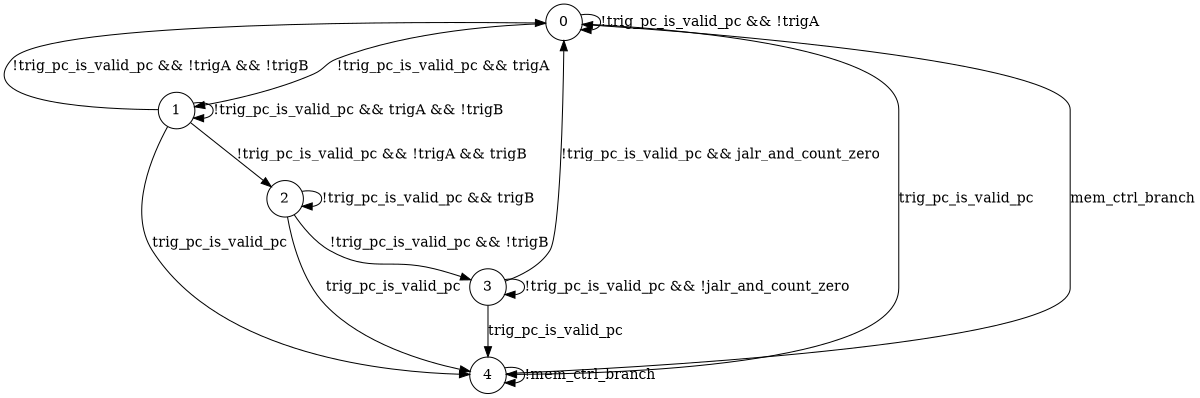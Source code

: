 digraph finite_state_machine {
	//rankdir=LR;
	size="8,5"
	node [shape = circle];
	0 -> 0 [ label = "!trig_pc_is_valid_pc && !trigA" ];
	0 -> 1 [ label = "!trig_pc_is_valid_pc && trigA" ];
	0 -> 4 [ label = "trig_pc_is_valid_pc" ];
	1 -> 0 [ label = "!trig_pc_is_valid_pc && !trigA && !trigB" ];
	1 -> 1 [ label = "!trig_pc_is_valid_pc && trigA && !trigB" ];
	1 -> 2 [ label = "!trig_pc_is_valid_pc && !trigA && trigB" ];
	1 -> 4 [ label = "trig_pc_is_valid_pc" ];
	2 -> 2 [ label = "!trig_pc_is_valid_pc && trigB" ];
	2 -> 3 [ label = "!trig_pc_is_valid_pc && !trigB" ];
	2 -> 4 [ label = "trig_pc_is_valid_pc" ];
	3 -> 0 [ label = "!trig_pc_is_valid_pc && jalr_and_count_zero" ];
	3 -> 3 [ label = "!trig_pc_is_valid_pc && !jalr_and_count_zero" ];
	3 -> 4 [ label = "trig_pc_is_valid_pc" ];
	4 -> 0 [ label = "mem_ctrl_branch" ];
	4 -> 4 [ label = "!mem_ctrl_branch" ];
}
